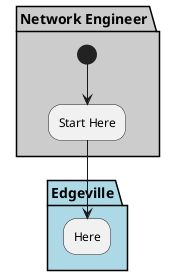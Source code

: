 @startuml


partition "Network Engineer"  #cccccc {
  (*) --> "Start Here"
}

partition "Edgeville" #lightblue {
  "Start Here" --> "Here"
}

@enduml
